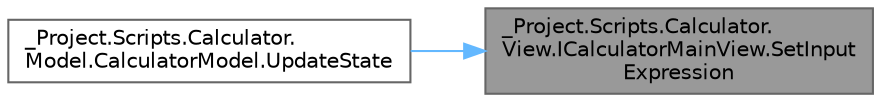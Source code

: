 digraph "_Project.Scripts.Calculator.View.ICalculatorMainView.SetInputExpression"
{
 // LATEX_PDF_SIZE
  bgcolor="transparent";
  edge [fontname=Helvetica,fontsize=10,labelfontname=Helvetica,labelfontsize=10];
  node [fontname=Helvetica,fontsize=10,shape=box,height=0.2,width=0.4];
  rankdir="RL";
  Node1 [id="Node000001",label="_Project.Scripts.Calculator.\lView.ICalculatorMainView.SetInput\lExpression",height=0.2,width=0.4,color="gray40", fillcolor="grey60", style="filled", fontcolor="black",tooltip="Метод записи выражения в строку ввода"];
  Node1 -> Node2 [id="edge1_Node000001_Node000002",dir="back",color="steelblue1",style="solid",tooltip=" "];
  Node2 [id="Node000002",label="_Project.Scripts.Calculator.\lModel.CalculatorModel.UpdateState",height=0.2,width=0.4,color="grey40", fillcolor="white", style="filled",URL="$class___project_1_1_scripts_1_1_calculator_1_1_model_1_1_calculator_model.html#a52539c00f0edb55abb6636931b750e11",tooltip="Метод обновления UI калькулятора"];
}

